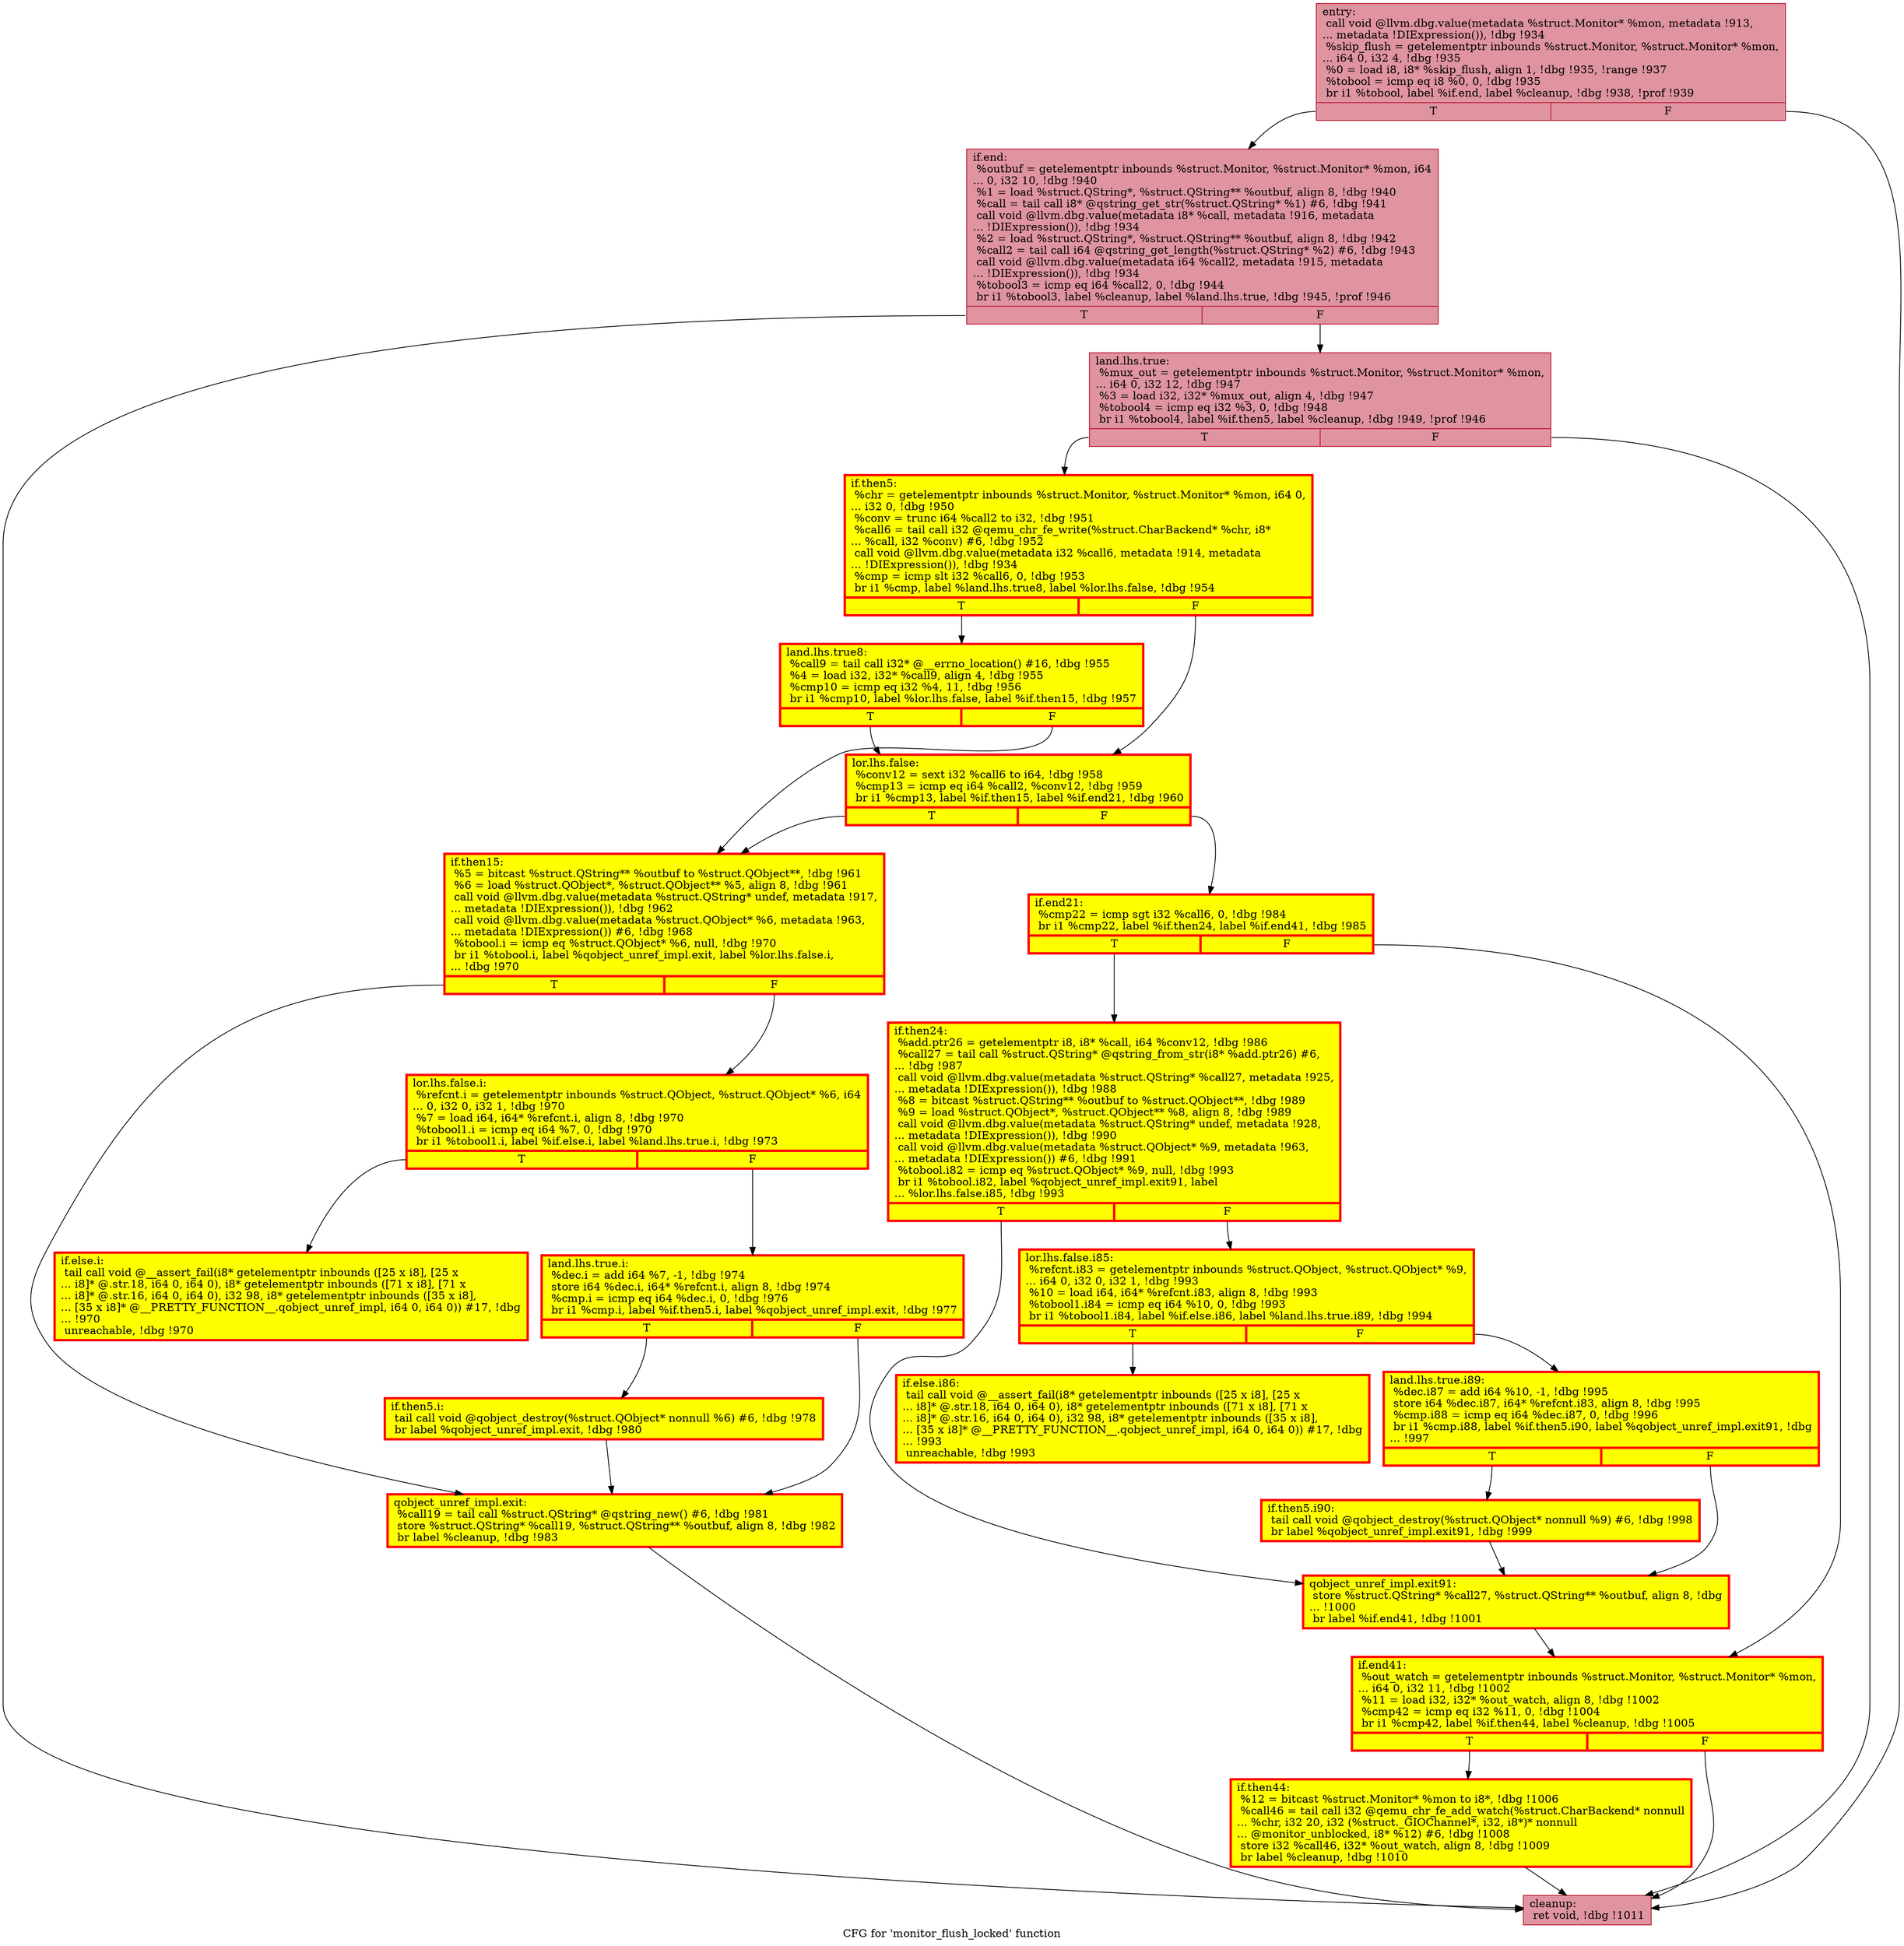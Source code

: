 digraph "CFG for 'monitor_flush_locked' function" {
	label="CFG for 'monitor_flush_locked' function";

	Node0x55aadc96e040 [shape=record,color="#b70d28ff", style=filled, fillcolor="#b70d2870",label="{entry:\l  call void @llvm.dbg.value(metadata %struct.Monitor* %mon, metadata !913,\l... metadata !DIExpression()), !dbg !934\l  %skip_flush = getelementptr inbounds %struct.Monitor, %struct.Monitor* %mon,\l... i64 0, i32 4, !dbg !935\l  %0 = load i8, i8* %skip_flush, align 1, !dbg !935, !range !937\l  %tobool = icmp eq i8 %0, 0, !dbg !935\l  br i1 %tobool, label %if.end, label %cleanup, !dbg !938, !prof !939\l|{<s0>T|<s1>F}}"];
	Node0x55aadc96e040:s0 -> Node0x55aadc970a10;
	Node0x55aadc96e040:s1 -> Node0x55aadc970f80;
	Node0x55aadc970a10 [shape=record,color="#b70d28ff", style=filled, fillcolor="#b70d2870",label="{if.end:                                           \l  %outbuf = getelementptr inbounds %struct.Monitor, %struct.Monitor* %mon, i64\l... 0, i32 10, !dbg !940\l  %1 = load %struct.QString*, %struct.QString** %outbuf, align 8, !dbg !940\l  %call = tail call i8* @qstring_get_str(%struct.QString* %1) #6, !dbg !941\l  call void @llvm.dbg.value(metadata i8* %call, metadata !916, metadata\l... !DIExpression()), !dbg !934\l  %2 = load %struct.QString*, %struct.QString** %outbuf, align 8, !dbg !942\l  %call2 = tail call i64 @qstring_get_length(%struct.QString* %2) #6, !dbg !943\l  call void @llvm.dbg.value(metadata i64 %call2, metadata !915, metadata\l... !DIExpression()), !dbg !934\l  %tobool3 = icmp eq i64 %call2, 0, !dbg !944\l  br i1 %tobool3, label %cleanup, label %land.lhs.true, !dbg !945, !prof !946\l|{<s0>T|<s1>F}}"];
	Node0x55aadc970a10:s0 -> Node0x55aadc970f80;
	Node0x55aadc970a10:s1 -> Node0x55aadc9730d0;
	Node0x55aadc9730d0 [shape=record,color="#b70d28ff", style=filled, fillcolor="#b70d2870",label="{land.lhs.true:                                    \l  %mux_out = getelementptr inbounds %struct.Monitor, %struct.Monitor* %mon,\l... i64 0, i32 12, !dbg !947\l  %3 = load i32, i32* %mux_out, align 4, !dbg !947\l  %tobool4 = icmp eq i32 %3, 0, !dbg !948\l  br i1 %tobool4, label %if.then5, label %cleanup, !dbg !949, !prof !946\l|{<s0>T|<s1>F}}"];
	Node0x55aadc9730d0:s0 -> Node0x55aadc973030;
	Node0x55aadc9730d0:s1 -> Node0x55aadc970f80;
	Node0x55aadc973030 [shape=record,penwidth=3.0, style="filled", color="red", fillcolor="yellow",label="{if.then5:                                         \l  %chr = getelementptr inbounds %struct.Monitor, %struct.Monitor* %mon, i64 0,\l... i32 0, !dbg !950\l  %conv = trunc i64 %call2 to i32, !dbg !951\l  %call6 = tail call i32 @qemu_chr_fe_write(%struct.CharBackend* %chr, i8*\l... %call, i32 %conv) #6, !dbg !952\l  call void @llvm.dbg.value(metadata i32 %call6, metadata !914, metadata\l... !DIExpression()), !dbg !934\l  %cmp = icmp slt i32 %call6, 0, !dbg !953\l  br i1 %cmp, label %land.lhs.true8, label %lor.lhs.false, !dbg !954\l|{<s0>T|<s1>F}}"];
	Node0x55aadc973030:s0 -> Node0x55aadc9746e0;
	Node0x55aadc973030:s1 -> Node0x55aadc974630;
	Node0x55aadc9746e0 [shape=record,penwidth=3.0, style="filled", color="red", fillcolor="yellow",label="{land.lhs.true8:                                   \l  %call9 = tail call i32* @__errno_location() #16, !dbg !955\l  %4 = load i32, i32* %call9, align 4, !dbg !955\l  %cmp10 = icmp eq i32 %4, 11, !dbg !956\l  br i1 %cmp10, label %lor.lhs.false, label %if.then15, !dbg !957\l|{<s0>T|<s1>F}}"];
	Node0x55aadc9746e0:s0 -> Node0x55aadc974630;
	Node0x55aadc9746e0:s1 -> Node0x55aadc974590;
	Node0x55aadc974630 [shape=record,penwidth=3.0, style="filled", color="red", fillcolor="yellow",label="{lor.lhs.false:                                    \l  %conv12 = sext i32 %call6 to i64, !dbg !958\l  %cmp13 = icmp eq i64 %call2, %conv12, !dbg !959\l  br i1 %cmp13, label %if.then15, label %if.end21, !dbg !960\l|{<s0>T|<s1>F}}"];
	Node0x55aadc974630:s0 -> Node0x55aadc974590;
	Node0x55aadc974630:s1 -> Node0x55aadc9745e0;
	Node0x55aadc974590 [shape=record,penwidth=3.0, style="filled", color="red", fillcolor="yellow",label="{if.then15:                                        \l  %5 = bitcast %struct.QString** %outbuf to %struct.QObject**, !dbg !961\l  %6 = load %struct.QObject*, %struct.QObject** %5, align 8, !dbg !961\l  call void @llvm.dbg.value(metadata %struct.QString* undef, metadata !917,\l... metadata !DIExpression()), !dbg !962\l  call void @llvm.dbg.value(metadata %struct.QObject* %6, metadata !963,\l... metadata !DIExpression()) #6, !dbg !968\l  %tobool.i = icmp eq %struct.QObject* %6, null, !dbg !970\l  br i1 %tobool.i, label %qobject_unref_impl.exit, label %lor.lhs.false.i,\l... !dbg !970\l|{<s0>T|<s1>F}}"];
	Node0x55aadc974590:s0 -> Node0x55aadc98a520;
	Node0x55aadc974590:s1 -> Node0x55aadc911280;
	Node0x55aadc911280 [shape=record,penwidth=3.0, style="filled", color="red", fillcolor="yellow",label="{lor.lhs.false.i:                                  \l  %refcnt.i = getelementptr inbounds %struct.QObject, %struct.QObject* %6, i64\l... 0, i32 0, i32 1, !dbg !970\l  %7 = load i64, i64* %refcnt.i, align 8, !dbg !970\l  %tobool1.i = icmp eq i64 %7, 0, !dbg !970\l  br i1 %tobool1.i, label %if.else.i, label %land.lhs.true.i, !dbg !973\l|{<s0>T|<s1>F}}"];
	Node0x55aadc911280:s0 -> Node0x55aadc94d100;
	Node0x55aadc911280:s1 -> Node0x55aadc9e46c0;
	Node0x55aadc94d100 [shape=record,penwidth=3.0, style="filled", color="red", fillcolor="yellow",label="{if.else.i:                                        \l  tail call void @__assert_fail(i8* getelementptr inbounds ([25 x i8], [25 x\l... i8]* @.str.18, i64 0, i64 0), i8* getelementptr inbounds ([71 x i8], [71 x\l... i8]* @.str.16, i64 0, i64 0), i32 98, i8* getelementptr inbounds ([35 x i8],\l... [35 x i8]* @__PRETTY_FUNCTION__.qobject_unref_impl, i64 0, i64 0)) #17, !dbg\l... !970\l  unreachable, !dbg !970\l}"];
	Node0x55aadc9e46c0 [shape=record,penwidth=3.0, style="filled", color="red", fillcolor="yellow",label="{land.lhs.true.i:                                  \l  %dec.i = add i64 %7, -1, !dbg !974\l  store i64 %dec.i, i64* %refcnt.i, align 8, !dbg !974\l  %cmp.i = icmp eq i64 %dec.i, 0, !dbg !976\l  br i1 %cmp.i, label %if.then5.i, label %qobject_unref_impl.exit, !dbg !977\l|{<s0>T|<s1>F}}"];
	Node0x55aadc9e46c0:s0 -> Node0x55aadc955140;
	Node0x55aadc9e46c0:s1 -> Node0x55aadc98a520;
	Node0x55aadc955140 [shape=record,penwidth=3.0, style="filled", color="red", fillcolor="yellow",label="{if.then5.i:                                       \l  tail call void @qobject_destroy(%struct.QObject* nonnull %6) #6, !dbg !978\l  br label %qobject_unref_impl.exit, !dbg !980\l}"];
	Node0x55aadc955140 -> Node0x55aadc98a520;
	Node0x55aadc98a520 [shape=record,penwidth=3.0, style="filled", color="red", fillcolor="yellow",label="{qobject_unref_impl.exit:                          \l  %call19 = tail call %struct.QString* @qstring_new() #6, !dbg !981\l  store %struct.QString* %call19, %struct.QString** %outbuf, align 8, !dbg !982\l  br label %cleanup, !dbg !983\l}"];
	Node0x55aadc98a520 -> Node0x55aadc970f80;
	Node0x55aadc9745e0 [shape=record,penwidth=3.0, style="filled", color="red", fillcolor="yellow",label="{if.end21:                                         \l  %cmp22 = icmp sgt i32 %call6, 0, !dbg !984\l  br i1 %cmp22, label %if.then24, label %if.end41, !dbg !985\l|{<s0>T|<s1>F}}"];
	Node0x55aadc9745e0:s0 -> Node0x55aadc914d90;
	Node0x55aadc9745e0:s1 -> Node0x55aadc914de0;
	Node0x55aadc914d90 [shape=record,penwidth=3.0, style="filled", color="red", fillcolor="yellow",label="{if.then24:                                        \l  %add.ptr26 = getelementptr i8, i8* %call, i64 %conv12, !dbg !986\l  %call27 = tail call %struct.QString* @qstring_from_str(i8* %add.ptr26) #6,\l... !dbg !987\l  call void @llvm.dbg.value(metadata %struct.QString* %call27, metadata !925,\l... metadata !DIExpression()), !dbg !988\l  %8 = bitcast %struct.QString** %outbuf to %struct.QObject**, !dbg !989\l  %9 = load %struct.QObject*, %struct.QObject** %8, align 8, !dbg !989\l  call void @llvm.dbg.value(metadata %struct.QString* undef, metadata !928,\l... metadata !DIExpression()), !dbg !990\l  call void @llvm.dbg.value(metadata %struct.QObject* %9, metadata !963,\l... metadata !DIExpression()) #6, !dbg !991\l  %tobool.i82 = icmp eq %struct.QObject* %9, null, !dbg !993\l  br i1 %tobool.i82, label %qobject_unref_impl.exit91, label\l... %lor.lhs.false.i85, !dbg !993\l|{<s0>T|<s1>F}}"];
	Node0x55aadc914d90:s0 -> Node0x55aadc914eb0;
	Node0x55aadc914d90:s1 -> Node0x55aadc99a050;
	Node0x55aadc99a050 [shape=record,penwidth=3.0, style="filled", color="red", fillcolor="yellow",label="{lor.lhs.false.i85:                                \l  %refcnt.i83 = getelementptr inbounds %struct.QObject, %struct.QObject* %9,\l... i64 0, i32 0, i32 1, !dbg !993\l  %10 = load i64, i64* %refcnt.i83, align 8, !dbg !993\l  %tobool1.i84 = icmp eq i64 %10, 0, !dbg !993\l  br i1 %tobool1.i84, label %if.else.i86, label %land.lhs.true.i89, !dbg !994\l|{<s0>T|<s1>F}}"];
	Node0x55aadc99a050:s0 -> Node0x55aadc89bc70;
	Node0x55aadc99a050:s1 -> Node0x55aadc9c6020;
	Node0x55aadc89bc70 [shape=record,penwidth=3.0, style="filled", color="red", fillcolor="yellow",label="{if.else.i86:                                      \l  tail call void @__assert_fail(i8* getelementptr inbounds ([25 x i8], [25 x\l... i8]* @.str.18, i64 0, i64 0), i8* getelementptr inbounds ([71 x i8], [71 x\l... i8]* @.str.16, i64 0, i64 0), i32 98, i8* getelementptr inbounds ([35 x i8],\l... [35 x i8]* @__PRETTY_FUNCTION__.qobject_unref_impl, i64 0, i64 0)) #17, !dbg\l... !993\l  unreachable, !dbg !993\l}"];
	Node0x55aadc9c6020 [shape=record,penwidth=3.0, style="filled", color="red", fillcolor="yellow",label="{land.lhs.true.i89:                                \l  %dec.i87 = add i64 %10, -1, !dbg !995\l  store i64 %dec.i87, i64* %refcnt.i83, align 8, !dbg !995\l  %cmp.i88 = icmp eq i64 %dec.i87, 0, !dbg !996\l  br i1 %cmp.i88, label %if.then5.i90, label %qobject_unref_impl.exit91, !dbg\l... !997\l|{<s0>T|<s1>F}}"];
	Node0x55aadc9c6020:s0 -> Node0x55aadc9d4c70;
	Node0x55aadc9c6020:s1 -> Node0x55aadc914eb0;
	Node0x55aadc9d4c70 [shape=record,penwidth=3.0, style="filled", color="red", fillcolor="yellow",label="{if.then5.i90:                                     \l  tail call void @qobject_destroy(%struct.QObject* nonnull %9) #6, !dbg !998\l  br label %qobject_unref_impl.exit91, !dbg !999\l}"];
	Node0x55aadc9d4c70 -> Node0x55aadc914eb0;
	Node0x55aadc914eb0 [shape=record,penwidth=3.0, style="filled", color="red", fillcolor="yellow",label="{qobject_unref_impl.exit91:                        \l  store %struct.QString* %call27, %struct.QString** %outbuf, align 8, !dbg\l... !1000\l  br label %if.end41, !dbg !1001\l}"];
	Node0x55aadc914eb0 -> Node0x55aadc914de0;
	Node0x55aadc914de0 [shape=record,penwidth=3.0, style="filled", color="red", fillcolor="yellow",label="{if.end41:                                         \l  %out_watch = getelementptr inbounds %struct.Monitor, %struct.Monitor* %mon,\l... i64 0, i32 11, !dbg !1002\l  %11 = load i32, i32* %out_watch, align 8, !dbg !1002\l  %cmp42 = icmp eq i32 %11, 0, !dbg !1004\l  br i1 %cmp42, label %if.then44, label %cleanup, !dbg !1005\l|{<s0>T|<s1>F}}"];
	Node0x55aadc914de0:s0 -> Node0x55aadc97cb00;
	Node0x55aadc914de0:s1 -> Node0x55aadc970f80;
	Node0x55aadc97cb00 [shape=record,penwidth=3.0, style="filled", color="red", fillcolor="yellow",label="{if.then44:                                        \l  %12 = bitcast %struct.Monitor* %mon to i8*, !dbg !1006\l  %call46 = tail call i32 @qemu_chr_fe_add_watch(%struct.CharBackend* nonnull\l... %chr, i32 20, i32 (%struct._GIOChannel*, i32, i8*)* nonnull\l... @monitor_unblocked, i8* %12) #6, !dbg !1008\l  store i32 %call46, i32* %out_watch, align 8, !dbg !1009\l  br label %cleanup, !dbg !1010\l}"];
	Node0x55aadc97cb00 -> Node0x55aadc970f80;
	Node0x55aadc970f80 [shape=record,color="#b70d28ff", style=filled, fillcolor="#b70d2870",label="{cleanup:                                          \l  ret void, !dbg !1011\l}"];
}
